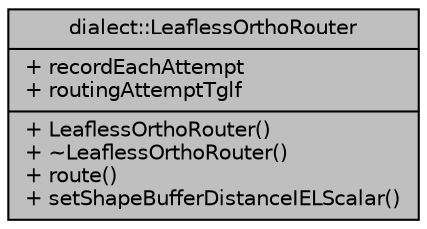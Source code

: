 digraph "dialect::LeaflessOrthoRouter"
{
  edge [fontname="Helvetica",fontsize="10",labelfontname="Helvetica",labelfontsize="10"];
  node [fontname="Helvetica",fontsize="10",shape=record];
  Node1 [label="{dialect::LeaflessOrthoRouter\n|+ recordEachAttempt\l+ routingAttemptTglf\l|+ LeaflessOrthoRouter()\l+ ~LeaflessOrthoRouter()\l+ route()\l+ setShapeBufferDistanceIELScalar()\l}",height=0.2,width=0.4,color="black", fillcolor="grey75", style="filled", fontcolor="black"];
}
